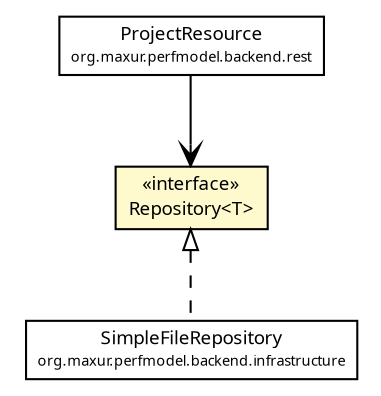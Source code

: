#!/usr/local/bin/dot
#
# Class diagram 
# Generated by UMLGraph version R5_6-24-gf6e263 (http://www.umlgraph.org/)
#

digraph G {
	edge [fontname="Trebuchet MS",fontsize=10,labelfontname="Trebuchet MS",labelfontsize=10];
	node [fontname="Trebuchet MS",fontsize=10,shape=plaintext];
	nodesep=0.25;
	ranksep=0.5;
	// org.maxur.perfmodel.backend.domain.Repository<T>
	c295 [label=<<table title="org.maxur.perfmodel.backend.domain.Repository" border="0" cellborder="1" cellspacing="0" cellpadding="2" port="p" bgcolor="lemonChiffon" href="./Repository.html">
		<tr><td><table border="0" cellspacing="0" cellpadding="1">
<tr><td align="center" balign="center"> &#171;interface&#187; </td></tr>
<tr><td align="center" balign="center"><font face="Trebuchet MS"> Repository&lt;T&gt; </font></td></tr>
		</table></td></tr>
		</table>>, URL="./Repository.html", fontname="Trebuchet MS", fontcolor="black", fontsize=9.0];
	// org.maxur.perfmodel.backend.infrastructure.SimpleFileRepository
	c299 [label=<<table title="org.maxur.perfmodel.backend.infrastructure.SimpleFileRepository" border="0" cellborder="1" cellspacing="0" cellpadding="2" port="p" href="../infrastructure/SimpleFileRepository.html">
		<tr><td><table border="0" cellspacing="0" cellpadding="1">
<tr><td align="center" balign="center"><font face="Trebuchet MS"> SimpleFileRepository </font></td></tr>
<tr><td align="center" balign="center"><font face="Trebuchet MS" point-size="7.0"> org.maxur.perfmodel.backend.infrastructure </font></td></tr>
		</table></td></tr>
		</table>>, URL="../infrastructure/SimpleFileRepository.html", fontname="Trebuchet MS", fontcolor="black", fontsize=9.0];
	// org.maxur.perfmodel.backend.rest.ProjectResource
	c304 [label=<<table title="org.maxur.perfmodel.backend.rest.ProjectResource" border="0" cellborder="1" cellspacing="0" cellpadding="2" port="p" href="../rest/ProjectResource.html">
		<tr><td><table border="0" cellspacing="0" cellpadding="1">
<tr><td align="center" balign="center"><font face="Trebuchet MS"> ProjectResource </font></td></tr>
<tr><td align="center" balign="center"><font face="Trebuchet MS" point-size="7.0"> org.maxur.perfmodel.backend.rest </font></td></tr>
		</table></td></tr>
		</table>>, URL="../rest/ProjectResource.html", fontname="Trebuchet MS", fontcolor="black", fontsize=9.0];
	//org.maxur.perfmodel.backend.infrastructure.SimpleFileRepository implements org.maxur.perfmodel.backend.domain.Repository<T>
	c295:p -> c299:p [dir=back,arrowtail=empty,style=dashed];
	// org.maxur.perfmodel.backend.rest.ProjectResource NAVASSOC org.maxur.perfmodel.backend.domain.Repository<T>
	c304:p -> c295:p [taillabel="", label="", headlabel="", fontname="Trebuchet MS", fontcolor="black", fontsize=10.0, color="black", arrowhead=open];
}

